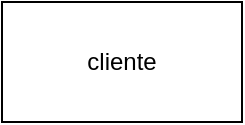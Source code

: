 <mxfile version="17.0.0" type="device"><diagram id="XbYHDId6QQW5LhkTKkXW" name="Page-1"><mxGraphModel dx="1422" dy="763" grid="1" gridSize="10" guides="1" tooltips="1" connect="1" arrows="1" fold="1" page="1" pageScale="1" pageWidth="850" pageHeight="1100" math="0" shadow="0"><root><mxCell id="0"/><mxCell id="1" parent="0"/><mxCell id="qhwseymHXmRA8twH0Vjl-1" value="cliente" style="rounded=0;whiteSpace=wrap;html=1;" vertex="1" parent="1"><mxGeometry x="140" y="140" width="120" height="60" as="geometry"/></mxCell></root></mxGraphModel></diagram></mxfile>